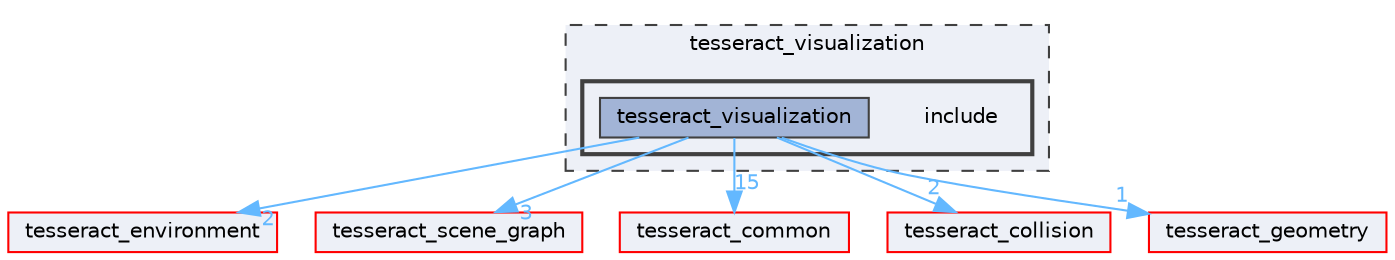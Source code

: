 digraph "tesseract_visualization/include"
{
 // LATEX_PDF_SIZE
  bgcolor="transparent";
  edge [fontname=Helvetica,fontsize=10,labelfontname=Helvetica,labelfontsize=10];
  node [fontname=Helvetica,fontsize=10,shape=box,height=0.2,width=0.4];
  compound=true
  subgraph clusterdir_fa4424d723e181be08ca0aa6943d945f {
    graph [ bgcolor="#edf0f7", pencolor="grey25", label="tesseract_visualization", fontname=Helvetica,fontsize=10 style="filled,dashed", URL="dir_fa4424d723e181be08ca0aa6943d945f.html",tooltip=""]
  subgraph clusterdir_0800d85f6e1c73896a4569f9ca7f9450 {
    graph [ bgcolor="#edf0f7", pencolor="grey25", label="", fontname=Helvetica,fontsize=10 style="filled,bold", URL="dir_0800d85f6e1c73896a4569f9ca7f9450.html",tooltip=""]
    dir_0800d85f6e1c73896a4569f9ca7f9450 [shape=plaintext, label="include"];
  dir_9685e498cc5c8d165a8dbc8038264ad9 [label="tesseract_visualization", fillcolor="#a2b4d6", color="grey25", style="filled", URL="dir_9685e498cc5c8d165a8dbc8038264ad9.html",tooltip=""];
  }
  }
  dir_1507c5831b7828c8ebca3cb1d71b84cd [label="tesseract_environment", fillcolor="#edf0f7", color="red", style="filled", URL="dir_1507c5831b7828c8ebca3cb1d71b84cd.html",tooltip=""];
  dir_80ecf6fe8b2ccd2d6af6fe314205f076 [label="tesseract_scene_graph", fillcolor="#edf0f7", color="red", style="filled", URL="dir_80ecf6fe8b2ccd2d6af6fe314205f076.html",tooltip=""];
  dir_8430b83f3af685b4c96d298a32e9aa37 [label="tesseract_common", fillcolor="#edf0f7", color="red", style="filled", URL="dir_8430b83f3af685b4c96d298a32e9aa37.html",tooltip=""];
  dir_10d374c56a837e7f10014d66610d1e74 [label="tesseract_collision", fillcolor="#edf0f7", color="red", style="filled", URL="dir_10d374c56a837e7f10014d66610d1e74.html",tooltip=""];
  dir_48d618810f42ebb74ce6e28217206bba [label="tesseract_geometry", fillcolor="#edf0f7", color="red", style="filled", URL="dir_48d618810f42ebb74ce6e28217206bba.html",tooltip=""];
  dir_9685e498cc5c8d165a8dbc8038264ad9->dir_10d374c56a837e7f10014d66610d1e74 [headlabel="2", labeldistance=1.5 headhref="dir_000098_000070.html" color="steelblue1" fontcolor="steelblue1"];
  dir_9685e498cc5c8d165a8dbc8038264ad9->dir_1507c5831b7828c8ebca3cb1d71b84cd [headlabel="2", labeldistance=1.5 headhref="dir_000098_000077.html" color="steelblue1" fontcolor="steelblue1"];
  dir_9685e498cc5c8d165a8dbc8038264ad9->dir_48d618810f42ebb74ce6e28217206bba [headlabel="1", labeldistance=1.5 headhref="dir_000098_000079.html" color="steelblue1" fontcolor="steelblue1"];
  dir_9685e498cc5c8d165a8dbc8038264ad9->dir_80ecf6fe8b2ccd2d6af6fe314205f076 [headlabel="3", labeldistance=1.5 headhref="dir_000098_000087.html" color="steelblue1" fontcolor="steelblue1"];
  dir_9685e498cc5c8d165a8dbc8038264ad9->dir_8430b83f3af685b4c96d298a32e9aa37 [headlabel="15", labeldistance=1.5 headhref="dir_000098_000075.html" color="steelblue1" fontcolor="steelblue1"];
}
